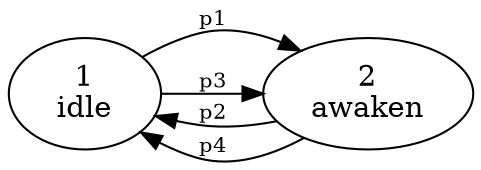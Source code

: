 digraph G {
rankdir=LR;
1[shape=ellipse,label="1
 idle "];
1 -> 2 [fontsize=10, label="p1"];
1 -> 2 [fontsize=10, label="p3"];
2[shape=ellipse,label="2
awaken"];
2 -> 1 [fontsize=10, label="p2"];
2 -> 1 [fontsize=10, label="p4"];
}

